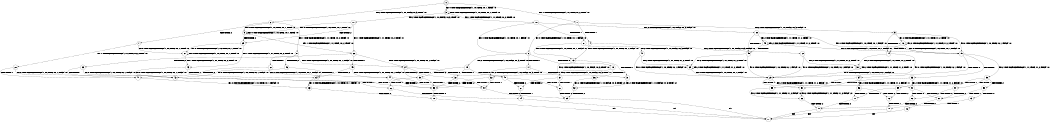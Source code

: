 digraph BCG {
size = "7, 10.5";
center = TRUE;
node [shape = circle];
0 [peripheries = 2];
0 -> 1 [label = "EX !1 !ATOMIC_EXCH_BRANCH (1, +1, TRUE, +0, 2, TRUE) !:0:"];
0 -> 2 [label = "EX !2 !ATOMIC_EXCH_BRANCH (1, +0, FALSE, +0, 3, TRUE) !:0:"];
0 -> 3 [label = "EX !0 !ATOMIC_EXCH_BRANCH (1, +0, TRUE, +0, 1, TRUE) !:0:"];
1 -> 4 [label = "TERMINATE !1"];
1 -> 5 [label = "EX !2 !ATOMIC_EXCH_BRANCH (1, +0, FALSE, +0, 3, FALSE) !:0:"];
1 -> 6 [label = "EX !0 !ATOMIC_EXCH_BRANCH (1, +0, TRUE, +0, 1, FALSE) !:0:"];
2 -> 7 [label = "TERMINATE !2"];
2 -> 8 [label = "EX !1 !ATOMIC_EXCH_BRANCH (1, +1, TRUE, +0, 2, TRUE) !:0:"];
2 -> 9 [label = "EX !0 !ATOMIC_EXCH_BRANCH (1, +0, TRUE, +0, 1, TRUE) !:0:"];
3 -> 10 [label = "EX !1 !ATOMIC_EXCH_BRANCH (1, +1, TRUE, +0, 2, TRUE) !:0:"];
3 -> 11 [label = "EX !2 !ATOMIC_EXCH_BRANCH (1, +0, FALSE, +0, 3, TRUE) !:0:"];
3 -> 3 [label = "EX !0 !ATOMIC_EXCH_BRANCH (1, +0, TRUE, +0, 1, TRUE) !:0:"];
4 -> 12 [label = "EX !2 !ATOMIC_EXCH_BRANCH (1, +0, FALSE, +0, 3, FALSE) !:0:"];
4 -> 13 [label = "EX !0 !ATOMIC_EXCH_BRANCH (1, +0, TRUE, +0, 1, FALSE) !:0:"];
5 -> 14 [label = "TERMINATE !1"];
5 -> 15 [label = "EX !0 !ATOMIC_EXCH_BRANCH (1, +0, TRUE, +0, 1, FALSE) !:0:"];
5 -> 16 [label = "EX !2 !ATOMIC_EXCH_BRANCH (1, +1, TRUE, +1, 2, TRUE) !:0:"];
6 -> 17 [label = "TERMINATE !1"];
6 -> 18 [label = "TERMINATE !0"];
6 -> 19 [label = "EX !2 !ATOMIC_EXCH_BRANCH (1, +0, FALSE, +0, 3, TRUE) !:0:"];
7 -> 20 [label = "EX !1 !ATOMIC_EXCH_BRANCH (1, +1, TRUE, +0, 2, TRUE) !:0:"];
7 -> 21 [label = "EX !0 !ATOMIC_EXCH_BRANCH (1, +0, TRUE, +0, 1, TRUE) !:0:"];
8 -> 22 [label = "TERMINATE !1"];
8 -> 23 [label = "TERMINATE !2"];
8 -> 24 [label = "EX !0 !ATOMIC_EXCH_BRANCH (1, +0, TRUE, +0, 1, FALSE) !:0:"];
9 -> 25 [label = "TERMINATE !2"];
9 -> 26 [label = "EX !1 !ATOMIC_EXCH_BRANCH (1, +1, TRUE, +0, 2, TRUE) !:0:"];
9 -> 9 [label = "EX !0 !ATOMIC_EXCH_BRANCH (1, +0, TRUE, +0, 1, TRUE) !:0:"];
10 -> 27 [label = "TERMINATE !1"];
10 -> 28 [label = "EX !2 !ATOMIC_EXCH_BRANCH (1, +0, FALSE, +0, 3, FALSE) !:0:"];
10 -> 6 [label = "EX !0 !ATOMIC_EXCH_BRANCH (1, +0, TRUE, +0, 1, FALSE) !:0:"];
11 -> 25 [label = "TERMINATE !2"];
11 -> 26 [label = "EX !1 !ATOMIC_EXCH_BRANCH (1, +1, TRUE, +0, 2, TRUE) !:0:"];
11 -> 9 [label = "EX !0 !ATOMIC_EXCH_BRANCH (1, +0, TRUE, +0, 1, TRUE) !:0:"];
12 -> 29 [label = "EX !0 !ATOMIC_EXCH_BRANCH (1, +0, TRUE, +0, 1, FALSE) !:0:"];
12 -> 30 [label = "EX !2 !ATOMIC_EXCH_BRANCH (1, +1, TRUE, +1, 2, TRUE) !:0:"];
13 -> 31 [label = "TERMINATE !0"];
13 -> 32 [label = "EX !2 !ATOMIC_EXCH_BRANCH (1, +0, FALSE, +0, 3, TRUE) !:0:"];
14 -> 29 [label = "EX !0 !ATOMIC_EXCH_BRANCH (1, +0, TRUE, +0, 1, FALSE) !:0:"];
14 -> 30 [label = "EX !2 !ATOMIC_EXCH_BRANCH (1, +1, TRUE, +1, 2, TRUE) !:0:"];
15 -> 33 [label = "TERMINATE !1"];
15 -> 34 [label = "TERMINATE !0"];
15 -> 35 [label = "EX !2 !ATOMIC_EXCH_BRANCH (1, +1, TRUE, +1, 2, FALSE) !:0:"];
16 -> 14 [label = "TERMINATE !1"];
16 -> 15 [label = "EX !0 !ATOMIC_EXCH_BRANCH (1, +0, TRUE, +0, 1, FALSE) !:0:"];
16 -> 16 [label = "EX !2 !ATOMIC_EXCH_BRANCH (1, +1, TRUE, +1, 2, TRUE) !:0:"];
17 -> 31 [label = "TERMINATE !0"];
17 -> 32 [label = "EX !2 !ATOMIC_EXCH_BRANCH (1, +0, FALSE, +0, 3, TRUE) !:0:"];
18 -> 36 [label = "TERMINATE !1"];
18 -> 37 [label = "EX !2 !ATOMIC_EXCH_BRANCH (1, +0, FALSE, +0, 3, TRUE) !:1:"];
19 -> 38 [label = "TERMINATE !1"];
19 -> 39 [label = "TERMINATE !2"];
19 -> 40 [label = "TERMINATE !0"];
20 -> 41 [label = "TERMINATE !1"];
20 -> 42 [label = "EX !0 !ATOMIC_EXCH_BRANCH (1, +0, TRUE, +0, 1, FALSE) !:0:"];
21 -> 43 [label = "EX !1 !ATOMIC_EXCH_BRANCH (1, +1, TRUE, +0, 2, TRUE) !:0:"];
21 -> 21 [label = "EX !0 !ATOMIC_EXCH_BRANCH (1, +0, TRUE, +0, 1, TRUE) !:0:"];
22 -> 41 [label = "TERMINATE !2"];
22 -> 44 [label = "EX !0 !ATOMIC_EXCH_BRANCH (1, +0, TRUE, +0, 1, FALSE) !:0:"];
23 -> 41 [label = "TERMINATE !1"];
23 -> 42 [label = "EX !0 !ATOMIC_EXCH_BRANCH (1, +0, TRUE, +0, 1, FALSE) !:0:"];
24 -> 38 [label = "TERMINATE !1"];
24 -> 39 [label = "TERMINATE !2"];
24 -> 40 [label = "TERMINATE !0"];
25 -> 43 [label = "EX !1 !ATOMIC_EXCH_BRANCH (1, +1, TRUE, +0, 2, TRUE) !:0:"];
25 -> 21 [label = "EX !0 !ATOMIC_EXCH_BRANCH (1, +0, TRUE, +0, 1, TRUE) !:0:"];
26 -> 45 [label = "TERMINATE !1"];
26 -> 46 [label = "TERMINATE !2"];
26 -> 24 [label = "EX !0 !ATOMIC_EXCH_BRANCH (1, +0, TRUE, +0, 1, FALSE) !:0:"];
27 -> 47 [label = "EX !2 !ATOMIC_EXCH_BRANCH (1, +0, FALSE, +0, 3, FALSE) !:0:"];
27 -> 13 [label = "EX !0 !ATOMIC_EXCH_BRANCH (1, +0, TRUE, +0, 1, FALSE) !:0:"];
28 -> 48 [label = "TERMINATE !1"];
28 -> 49 [label = "EX !2 !ATOMIC_EXCH_BRANCH (1, +1, TRUE, +1, 2, TRUE) !:0:"];
28 -> 15 [label = "EX !0 !ATOMIC_EXCH_BRANCH (1, +0, TRUE, +0, 1, FALSE) !:0:"];
29 -> 50 [label = "TERMINATE !0"];
29 -> 51 [label = "EX !2 !ATOMIC_EXCH_BRANCH (1, +1, TRUE, +1, 2, FALSE) !:0:"];
30 -> 29 [label = "EX !0 !ATOMIC_EXCH_BRANCH (1, +0, TRUE, +0, 1, FALSE) !:0:"];
30 -> 30 [label = "EX !2 !ATOMIC_EXCH_BRANCH (1, +1, TRUE, +1, 2, TRUE) !:0:"];
31 -> 52 [label = "EX !2 !ATOMIC_EXCH_BRANCH (1, +0, FALSE, +0, 3, TRUE) !:2:"];
32 -> 53 [label = "TERMINATE !2"];
32 -> 54 [label = "TERMINATE !0"];
33 -> 50 [label = "TERMINATE !0"];
33 -> 51 [label = "EX !2 !ATOMIC_EXCH_BRANCH (1, +1, TRUE, +1, 2, FALSE) !:0:"];
34 -> 55 [label = "TERMINATE !1"];
34 -> 56 [label = "EX !2 !ATOMIC_EXCH_BRANCH (1, +1, TRUE, +1, 2, FALSE) !:1:"];
35 -> 57 [label = "TERMINATE !1"];
35 -> 58 [label = "TERMINATE !2"];
35 -> 59 [label = "TERMINATE !0"];
36 -> 52 [label = "EX !2 !ATOMIC_EXCH_BRANCH (1, +0, FALSE, +0, 3, TRUE) !:2:"];
37 -> 60 [label = "TERMINATE !1"];
37 -> 61 [label = "TERMINATE !2"];
38 -> 53 [label = "TERMINATE !2"];
38 -> 54 [label = "TERMINATE !0"];
39 -> 53 [label = "TERMINATE !1"];
39 -> 62 [label = "TERMINATE !0"];
40 -> 60 [label = "TERMINATE !1"];
40 -> 61 [label = "TERMINATE !2"];
41 -> 63 [label = "EX !0 !ATOMIC_EXCH_BRANCH (1, +0, TRUE, +0, 1, FALSE) !:0:"];
42 -> 53 [label = "TERMINATE !1"];
42 -> 62 [label = "TERMINATE !0"];
43 -> 64 [label = "TERMINATE !1"];
43 -> 42 [label = "EX !0 !ATOMIC_EXCH_BRANCH (1, +0, TRUE, +0, 1, FALSE) !:0:"];
44 -> 53 [label = "TERMINATE !2"];
44 -> 54 [label = "TERMINATE !0"];
45 -> 64 [label = "TERMINATE !2"];
45 -> 44 [label = "EX !0 !ATOMIC_EXCH_BRANCH (1, +0, TRUE, +0, 1, FALSE) !:0:"];
46 -> 64 [label = "TERMINATE !1"];
46 -> 42 [label = "EX !0 !ATOMIC_EXCH_BRANCH (1, +0, TRUE, +0, 1, FALSE) !:0:"];
47 -> 65 [label = "EX !2 !ATOMIC_EXCH_BRANCH (1, +1, TRUE, +1, 2, TRUE) !:0:"];
47 -> 29 [label = "EX !0 !ATOMIC_EXCH_BRANCH (1, +0, TRUE, +0, 1, FALSE) !:0:"];
48 -> 65 [label = "EX !2 !ATOMIC_EXCH_BRANCH (1, +1, TRUE, +1, 2, TRUE) !:0:"];
48 -> 29 [label = "EX !0 !ATOMIC_EXCH_BRANCH (1, +0, TRUE, +0, 1, FALSE) !:0:"];
49 -> 48 [label = "TERMINATE !1"];
49 -> 49 [label = "EX !2 !ATOMIC_EXCH_BRANCH (1, +1, TRUE, +1, 2, TRUE) !:0:"];
49 -> 15 [label = "EX !0 !ATOMIC_EXCH_BRANCH (1, +0, TRUE, +0, 1, FALSE) !:0:"];
50 -> 66 [label = "EX !2 !ATOMIC_EXCH_BRANCH (1, +1, TRUE, +1, 2, FALSE) !:2:"];
51 -> 67 [label = "TERMINATE !2"];
51 -> 68 [label = "TERMINATE !0"];
52 -> 69 [label = "TERMINATE !2"];
53 -> 70 [label = "TERMINATE !0"];
54 -> 69 [label = "TERMINATE !2"];
55 -> 66 [label = "EX !2 !ATOMIC_EXCH_BRANCH (1, +1, TRUE, +1, 2, FALSE) !:2:"];
56 -> 71 [label = "TERMINATE !1"];
56 -> 72 [label = "TERMINATE !2"];
57 -> 67 [label = "TERMINATE !2"];
57 -> 68 [label = "TERMINATE !0"];
58 -> 67 [label = "TERMINATE !1"];
58 -> 73 [label = "TERMINATE !0"];
59 -> 71 [label = "TERMINATE !1"];
59 -> 72 [label = "TERMINATE !2"];
60 -> 69 [label = "TERMINATE !2"];
61 -> 74 [label = "TERMINATE !1"];
62 -> 74 [label = "TERMINATE !1"];
63 -> 70 [label = "TERMINATE !0"];
64 -> 63 [label = "EX !0 !ATOMIC_EXCH_BRANCH (1, +0, TRUE, +0, 1, FALSE) !:0:"];
65 -> 65 [label = "EX !2 !ATOMIC_EXCH_BRANCH (1, +1, TRUE, +1, 2, TRUE) !:0:"];
65 -> 29 [label = "EX !0 !ATOMIC_EXCH_BRANCH (1, +0, TRUE, +0, 1, FALSE) !:0:"];
66 -> 75 [label = "TERMINATE !2"];
67 -> 76 [label = "TERMINATE !0"];
68 -> 75 [label = "TERMINATE !2"];
69 -> 77 [label = "exit"];
70 -> 77 [label = "exit"];
71 -> 75 [label = "TERMINATE !2"];
72 -> 78 [label = "TERMINATE !1"];
73 -> 78 [label = "TERMINATE !1"];
74 -> 77 [label = "exit"];
75 -> 77 [label = "exit"];
76 -> 77 [label = "exit"];
78 -> 77 [label = "exit"];
}
